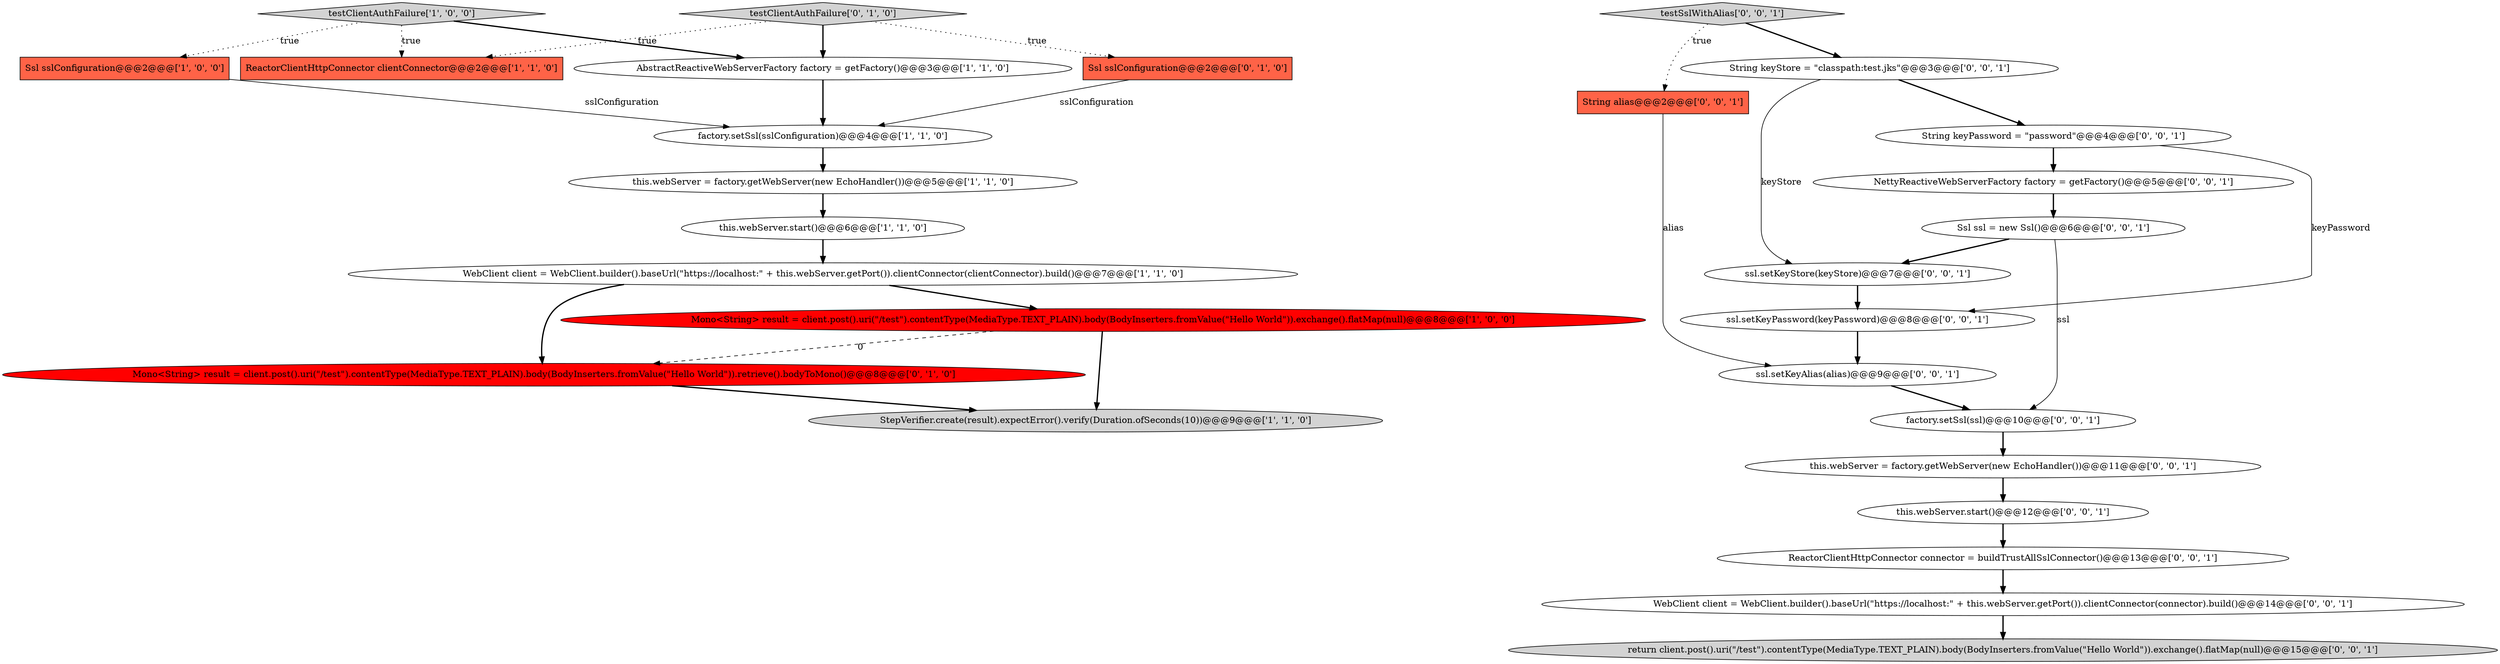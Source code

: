 digraph {
1 [style = filled, label = "factory.setSsl(sslConfiguration)@@@4@@@['1', '1', '0']", fillcolor = white, shape = ellipse image = "AAA0AAABBB1BBB"];
14 [style = filled, label = "return client.post().uri(\"/test\").contentType(MediaType.TEXT_PLAIN).body(BodyInserters.fromValue(\"Hello World\")).exchange().flatMap(null)@@@15@@@['0', '0', '1']", fillcolor = lightgray, shape = ellipse image = "AAA0AAABBB3BBB"];
27 [style = filled, label = "testSslWithAlias['0', '0', '1']", fillcolor = lightgray, shape = diamond image = "AAA0AAABBB3BBB"];
17 [style = filled, label = "NettyReactiveWebServerFactory factory = getFactory()@@@5@@@['0', '0', '1']", fillcolor = white, shape = ellipse image = "AAA0AAABBB3BBB"];
12 [style = filled, label = "Mono<String> result = client.post().uri(\"/test\").contentType(MediaType.TEXT_PLAIN).body(BodyInserters.fromValue(\"Hello World\")).retrieve().bodyToMono()@@@8@@@['0', '1', '0']", fillcolor = red, shape = ellipse image = "AAA1AAABBB2BBB"];
20 [style = filled, label = "Ssl ssl = new Ssl()@@@6@@@['0', '0', '1']", fillcolor = white, shape = ellipse image = "AAA0AAABBB3BBB"];
15 [style = filled, label = "this.webServer = factory.getWebServer(new EchoHandler())@@@11@@@['0', '0', '1']", fillcolor = white, shape = ellipse image = "AAA0AAABBB3BBB"];
25 [style = filled, label = "this.webServer.start()@@@12@@@['0', '0', '1']", fillcolor = white, shape = ellipse image = "AAA0AAABBB3BBB"];
4 [style = filled, label = "this.webServer = factory.getWebServer(new EchoHandler())@@@5@@@['1', '1', '0']", fillcolor = white, shape = ellipse image = "AAA0AAABBB1BBB"];
6 [style = filled, label = "StepVerifier.create(result).expectError().verify(Duration.ofSeconds(10))@@@9@@@['1', '1', '0']", fillcolor = lightgray, shape = ellipse image = "AAA0AAABBB1BBB"];
7 [style = filled, label = "Mono<String> result = client.post().uri(\"/test\").contentType(MediaType.TEXT_PLAIN).body(BodyInserters.fromValue(\"Hello World\")).exchange().flatMap(null)@@@8@@@['1', '0', '0']", fillcolor = red, shape = ellipse image = "AAA1AAABBB1BBB"];
24 [style = filled, label = "ssl.setKeyPassword(keyPassword)@@@8@@@['0', '0', '1']", fillcolor = white, shape = ellipse image = "AAA0AAABBB3BBB"];
0 [style = filled, label = "Ssl sslConfiguration@@@2@@@['1', '0', '0']", fillcolor = tomato, shape = box image = "AAA0AAABBB1BBB"];
2 [style = filled, label = "this.webServer.start()@@@6@@@['1', '1', '0']", fillcolor = white, shape = ellipse image = "AAA0AAABBB1BBB"];
8 [style = filled, label = "ReactorClientHttpConnector clientConnector@@@2@@@['1', '1', '0']", fillcolor = tomato, shape = box image = "AAA0AAABBB1BBB"];
10 [style = filled, label = "Ssl sslConfiguration@@@2@@@['0', '1', '0']", fillcolor = tomato, shape = box image = "AAA0AAABBB2BBB"];
5 [style = filled, label = "AbstractReactiveWebServerFactory factory = getFactory()@@@3@@@['1', '1', '0']", fillcolor = white, shape = ellipse image = "AAA0AAABBB1BBB"];
16 [style = filled, label = "String alias@@@2@@@['0', '0', '1']", fillcolor = tomato, shape = box image = "AAA0AAABBB3BBB"];
18 [style = filled, label = "ssl.setKeyStore(keyStore)@@@7@@@['0', '0', '1']", fillcolor = white, shape = ellipse image = "AAA0AAABBB3BBB"];
19 [style = filled, label = "factory.setSsl(ssl)@@@10@@@['0', '0', '1']", fillcolor = white, shape = ellipse image = "AAA0AAABBB3BBB"];
3 [style = filled, label = "WebClient client = WebClient.builder().baseUrl(\"https://localhost:\" + this.webServer.getPort()).clientConnector(clientConnector).build()@@@7@@@['1', '1', '0']", fillcolor = white, shape = ellipse image = "AAA0AAABBB1BBB"];
21 [style = filled, label = "String keyStore = \"classpath:test.jks\"@@@3@@@['0', '0', '1']", fillcolor = white, shape = ellipse image = "AAA0AAABBB3BBB"];
22 [style = filled, label = "ReactorClientHttpConnector connector = buildTrustAllSslConnector()@@@13@@@['0', '0', '1']", fillcolor = white, shape = ellipse image = "AAA0AAABBB3BBB"];
13 [style = filled, label = "WebClient client = WebClient.builder().baseUrl(\"https://localhost:\" + this.webServer.getPort()).clientConnector(connector).build()@@@14@@@['0', '0', '1']", fillcolor = white, shape = ellipse image = "AAA0AAABBB3BBB"];
9 [style = filled, label = "testClientAuthFailure['1', '0', '0']", fillcolor = lightgray, shape = diamond image = "AAA0AAABBB1BBB"];
23 [style = filled, label = "ssl.setKeyAlias(alias)@@@9@@@['0', '0', '1']", fillcolor = white, shape = ellipse image = "AAA0AAABBB3BBB"];
11 [style = filled, label = "testClientAuthFailure['0', '1', '0']", fillcolor = lightgray, shape = diamond image = "AAA0AAABBB2BBB"];
26 [style = filled, label = "String keyPassword = \"password\"@@@4@@@['0', '0', '1']", fillcolor = white, shape = ellipse image = "AAA0AAABBB3BBB"];
1->4 [style = bold, label=""];
18->24 [style = bold, label=""];
9->0 [style = dotted, label="true"];
26->17 [style = bold, label=""];
25->22 [style = bold, label=""];
15->25 [style = bold, label=""];
11->10 [style = dotted, label="true"];
2->3 [style = bold, label=""];
4->2 [style = bold, label=""];
0->1 [style = solid, label="sslConfiguration"];
3->12 [style = bold, label=""];
12->6 [style = bold, label=""];
9->8 [style = dotted, label="true"];
20->18 [style = bold, label=""];
10->1 [style = solid, label="sslConfiguration"];
5->1 [style = bold, label=""];
11->5 [style = bold, label=""];
21->26 [style = bold, label=""];
20->19 [style = solid, label="ssl"];
21->18 [style = solid, label="keyStore"];
3->7 [style = bold, label=""];
23->19 [style = bold, label=""];
7->6 [style = bold, label=""];
9->5 [style = bold, label=""];
7->12 [style = dashed, label="0"];
11->8 [style = dotted, label="true"];
19->15 [style = bold, label=""];
27->21 [style = bold, label=""];
26->24 [style = solid, label="keyPassword"];
13->14 [style = bold, label=""];
16->23 [style = solid, label="alias"];
22->13 [style = bold, label=""];
17->20 [style = bold, label=""];
24->23 [style = bold, label=""];
27->16 [style = dotted, label="true"];
}
